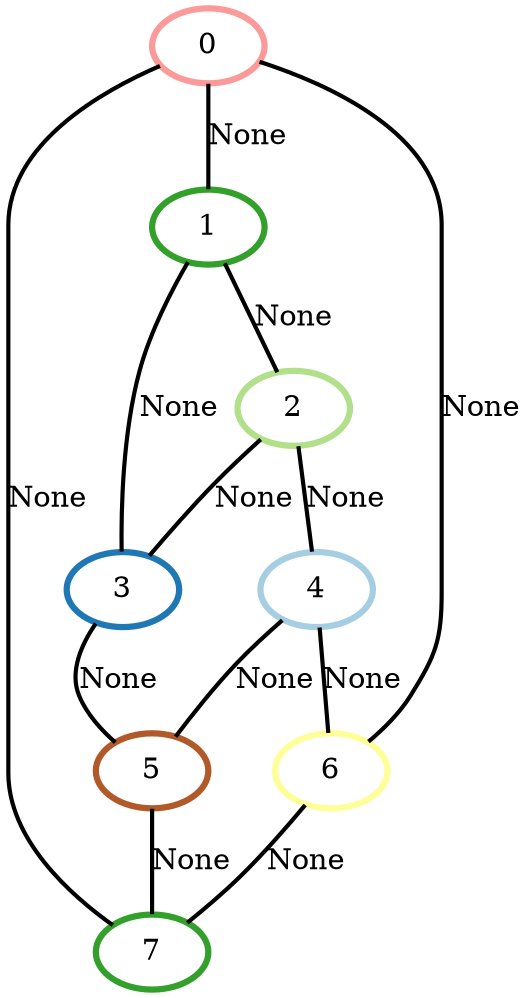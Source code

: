 graph G {
    0 [penwidth=3,label="0",color=5, colorscheme=paired12]
    1 [penwidth=3,label="1",color=4, colorscheme=paired12]
    2 [penwidth=3,label="2",color=3, colorscheme=paired12]
    3 [penwidth=3,label="3",color=2, colorscheme=paired12]
    4 [penwidth=3,label="4",color=1, colorscheme=paired12]
    5 [penwidth=3,label="5",color=12, colorscheme=paired12]
    6 [penwidth=3,label="6",color=11, colorscheme=paired12]
    7 [penwidth=3,label="7",color=4, colorscheme=paired12]

    0--1 [penwidth=2,label="None"]
    0--6 [penwidth=2,label="None"]
    0--7 [penwidth=2,label="None"]
    1--2 [penwidth=2,label="None"]
    1--3 [penwidth=2,label="None"]
    2--3 [penwidth=2,label="None"]
    2--4 [penwidth=2,label="None"]
    3--5 [penwidth=2,label="None"]
    4--5 [penwidth=2,label="None"]
    4--6 [penwidth=2,label="None"]
    5--7 [penwidth=2,label="None"]
    6--7 [penwidth=2,label="None"]
}